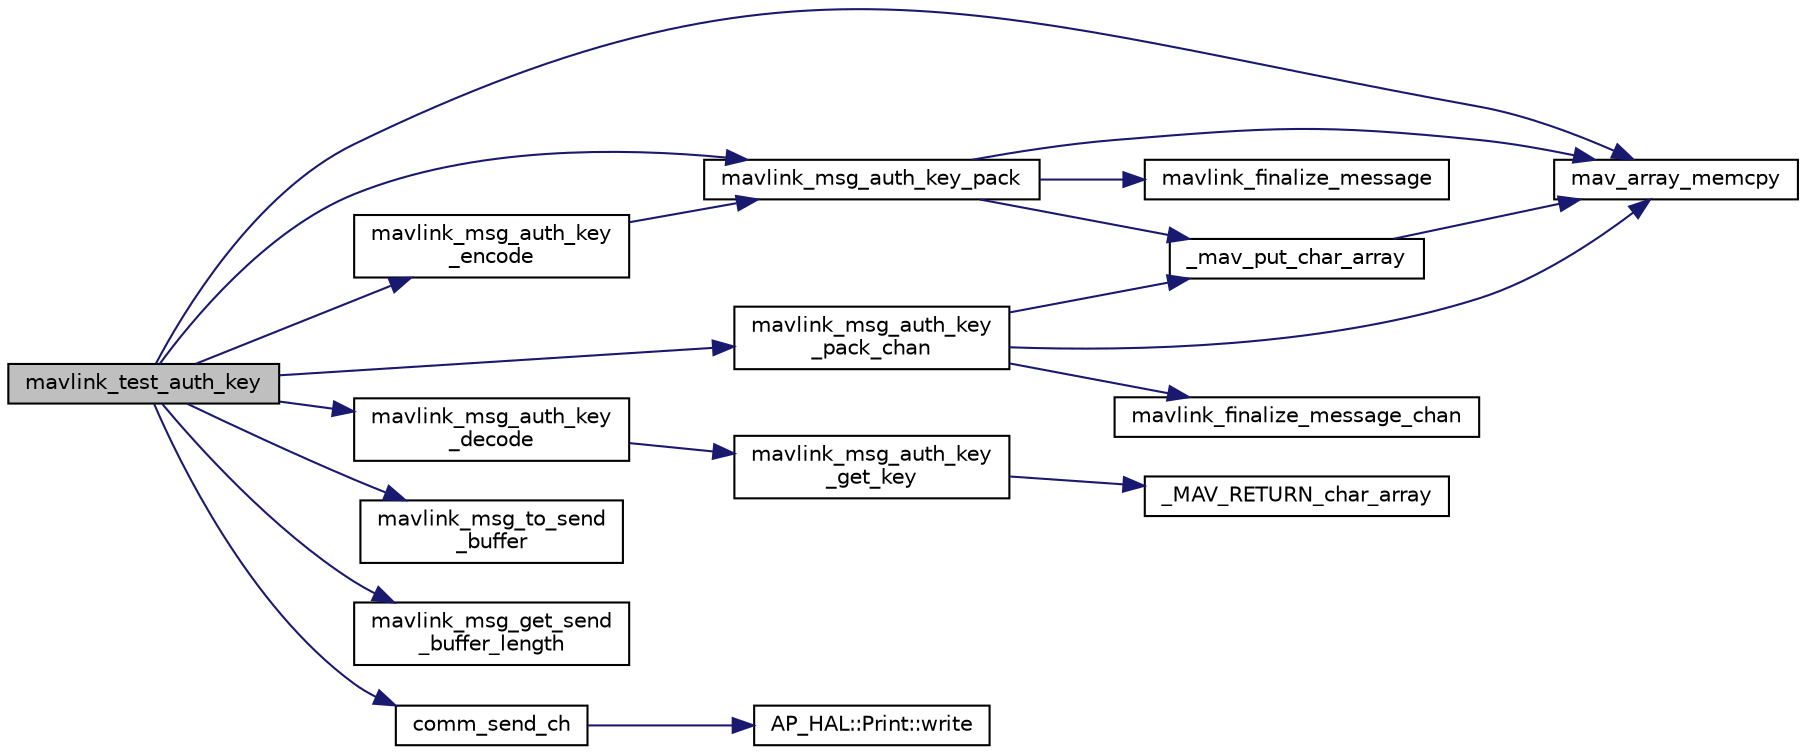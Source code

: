 digraph "mavlink_test_auth_key"
{
 // INTERACTIVE_SVG=YES
  edge [fontname="Helvetica",fontsize="10",labelfontname="Helvetica",labelfontsize="10"];
  node [fontname="Helvetica",fontsize="10",shape=record];
  rankdir="LR";
  Node1 [label="mavlink_test_auth_key",height=0.2,width=0.4,color="black", fillcolor="grey75", style="filled" fontcolor="black"];
  Node1 -> Node2 [color="midnightblue",fontsize="10",style="solid",fontname="Helvetica"];
  Node2 [label="mav_array_memcpy",height=0.2,width=0.4,color="black", fillcolor="white", style="filled",URL="$v0_89_2protocol_8h.html#a4486c3d5854cac1cb6a0fb1cc5ba570c"];
  Node1 -> Node3 [color="midnightblue",fontsize="10",style="solid",fontname="Helvetica"];
  Node3 [label="mavlink_msg_auth_key\l_encode",height=0.2,width=0.4,color="black", fillcolor="white", style="filled",URL="$v0_89_2common_2mavlink__msg__auth__key_8h.html#adaf9e1697df71f53ddd3fd70dcecde40",tooltip="Encode a auth_key struct into a message. "];
  Node3 -> Node4 [color="midnightblue",fontsize="10",style="solid",fontname="Helvetica"];
  Node4 [label="mavlink_msg_auth_key_pack",height=0.2,width=0.4,color="black", fillcolor="white", style="filled",URL="$v0_89_2common_2mavlink__msg__auth__key_8h.html#a5eb1b5a9bf0549194b6e2e242bd9f283",tooltip="Pack a auth_key message. "];
  Node4 -> Node5 [color="midnightblue",fontsize="10",style="solid",fontname="Helvetica"];
  Node5 [label="_mav_put_char_array",height=0.2,width=0.4,color="black", fillcolor="white", style="filled",URL="$v0_89_2protocol_8h.html#a1e87b7f293e127478ca611644a7810b6"];
  Node5 -> Node2 [color="midnightblue",fontsize="10",style="solid",fontname="Helvetica"];
  Node4 -> Node2 [color="midnightblue",fontsize="10",style="solid",fontname="Helvetica"];
  Node4 -> Node6 [color="midnightblue",fontsize="10",style="solid",fontname="Helvetica"];
  Node6 [label="mavlink_finalize_message",height=0.2,width=0.4,color="black", fillcolor="white", style="filled",URL="$v0_89_2mavlink__helpers_8h.html#af3bea083c5ec83f5b6570b2bd4a817d0",tooltip="Finalize a MAVLink message with MAVLINK_COMM_0 as default channel. "];
  Node1 -> Node7 [color="midnightblue",fontsize="10",style="solid",fontname="Helvetica"];
  Node7 [label="mavlink_msg_auth_key\l_decode",height=0.2,width=0.4,color="black", fillcolor="white", style="filled",URL="$v0_89_2common_2mavlink__msg__auth__key_8h.html#a5e45499f645ad089d44024ca36a55577",tooltip="Decode a auth_key message into a struct. "];
  Node7 -> Node8 [color="midnightblue",fontsize="10",style="solid",fontname="Helvetica"];
  Node8 [label="mavlink_msg_auth_key\l_get_key",height=0.2,width=0.4,color="black", fillcolor="white", style="filled",URL="$v0_89_2common_2mavlink__msg__auth__key_8h.html#a99e7397b24e27f2bfa791290efe7cfbd",tooltip="Send a auth_key message. "];
  Node8 -> Node9 [color="midnightblue",fontsize="10",style="solid",fontname="Helvetica"];
  Node9 [label="_MAV_RETURN_char_array",height=0.2,width=0.4,color="black", fillcolor="white", style="filled",URL="$v0_89_2protocol_8h.html#a12ebb16564718cc14d12b46458bbb290"];
  Node1 -> Node4 [color="midnightblue",fontsize="10",style="solid",fontname="Helvetica"];
  Node1 -> Node10 [color="midnightblue",fontsize="10",style="solid",fontname="Helvetica"];
  Node10 [label="mavlink_msg_auth_key\l_pack_chan",height=0.2,width=0.4,color="black", fillcolor="white", style="filled",URL="$v0_89_2common_2mavlink__msg__auth__key_8h.html#a3ddf0f9492331a4aab9ce60f10b10988",tooltip="Pack a auth_key message on a channel. "];
  Node10 -> Node5 [color="midnightblue",fontsize="10",style="solid",fontname="Helvetica"];
  Node10 -> Node2 [color="midnightblue",fontsize="10",style="solid",fontname="Helvetica"];
  Node10 -> Node11 [color="midnightblue",fontsize="10",style="solid",fontname="Helvetica"];
  Node11 [label="mavlink_finalize_message_chan",height=0.2,width=0.4,color="black", fillcolor="white", style="filled",URL="$v0_89_2mavlink__helpers_8h.html#aa66131138fc02101dcc73b4b556ab422",tooltip="Finalize a MAVLink message with channel assignment. "];
  Node1 -> Node12 [color="midnightblue",fontsize="10",style="solid",fontname="Helvetica"];
  Node12 [label="mavlink_msg_to_send\l_buffer",height=0.2,width=0.4,color="black", fillcolor="white", style="filled",URL="$v0_89_2mavlink__helpers_8h.html#afea0a9befa84822fd62c2899ea0d849e",tooltip="Pack a message to send it over a serial byte stream. "];
  Node1 -> Node13 [color="midnightblue",fontsize="10",style="solid",fontname="Helvetica"];
  Node13 [label="mavlink_msg_get_send\l_buffer_length",height=0.2,width=0.4,color="black", fillcolor="white", style="filled",URL="$v0_89_2protocol_8h.html#aa86c08f27aabb7a2e12a67f189f590c8",tooltip="Get the required buffer size for this message. "];
  Node1 -> Node14 [color="midnightblue",fontsize="10",style="solid",fontname="Helvetica"];
  Node14 [label="comm_send_ch",height=0.2,width=0.4,color="black", fillcolor="white", style="filled",URL="$GCS__MAVLink_8h.html#ab753873a1ee10adedd0ce246311468f8"];
  Node14 -> Node15 [color="midnightblue",fontsize="10",style="solid",fontname="Helvetica"];
  Node15 [label="AP_HAL::Print::write",height=0.2,width=0.4,color="black", fillcolor="white", style="filled",URL="$classAP__HAL_1_1Print.html#acc65391952a43334f8f5c9bef341f501"];
}
